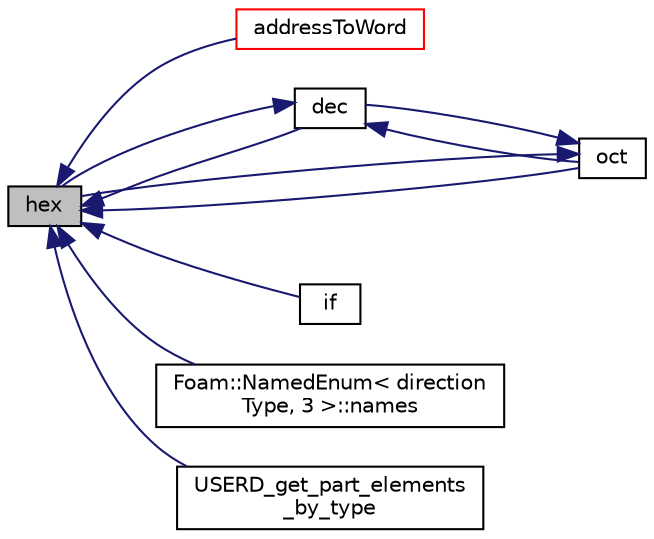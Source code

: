 digraph "hex"
{
  bgcolor="transparent";
  edge [fontname="Helvetica",fontsize="10",labelfontname="Helvetica",labelfontsize="10"];
  node [fontname="Helvetica",fontsize="10",shape=record];
  rankdir="LR";
  Node25147 [label="hex",height=0.2,width=0.4,color="black", fillcolor="grey75", style="filled", fontcolor="black"];
  Node25147 -> Node25148 [dir="back",color="midnightblue",fontsize="10",style="solid",fontname="Helvetica"];
  Node25148 [label="addressToWord",height=0.2,width=0.4,color="red",URL="$a21851.html#ad7cab5df78dcb95246d42f2e290b9fac"];
  Node25147 -> Node25153 [dir="back",color="midnightblue",fontsize="10",style="solid",fontname="Helvetica"];
  Node25153 [label="dec",height=0.2,width=0.4,color="black",URL="$a21851.html#a47ca7adb297045b87b8c1f4cc2bcbb0d"];
  Node25153 -> Node25147 [dir="back",color="midnightblue",fontsize="10",style="solid",fontname="Helvetica"];
  Node25153 -> Node25154 [dir="back",color="midnightblue",fontsize="10",style="solid",fontname="Helvetica"];
  Node25154 [label="oct",height=0.2,width=0.4,color="black",URL="$a21851.html#aef540d5f46887a996e357801f6faa1d0"];
  Node25154 -> Node25153 [dir="back",color="midnightblue",fontsize="10",style="solid",fontname="Helvetica"];
  Node25154 -> Node25147 [dir="back",color="midnightblue",fontsize="10",style="solid",fontname="Helvetica"];
  Node25147 -> Node25155 [dir="back",color="midnightblue",fontsize="10",style="solid",fontname="Helvetica"];
  Node25155 [label="if",height=0.2,width=0.4,color="black",URL="$a18335.html#a0aa248abe1ff203b5587a751b19fa557"];
  Node25147 -> Node25156 [dir="back",color="midnightblue",fontsize="10",style="solid",fontname="Helvetica"];
  Node25156 [label="Foam::NamedEnum\< direction\lType, 3 \>::names",height=0.2,width=0.4,color="black",URL="$a27113.html#a7350da3a0edd92cd11e6c479c9967dc8"];
  Node25147 -> Node25154 [dir="back",color="midnightblue",fontsize="10",style="solid",fontname="Helvetica"];
  Node25147 -> Node25157 [dir="back",color="midnightblue",fontsize="10",style="solid",fontname="Helvetica"];
  Node25157 [label="USERD_get_part_elements\l_by_type",height=0.2,width=0.4,color="black",URL="$a19568.html#a2d0b5709972302677b9bced3447ccee4"];
}
